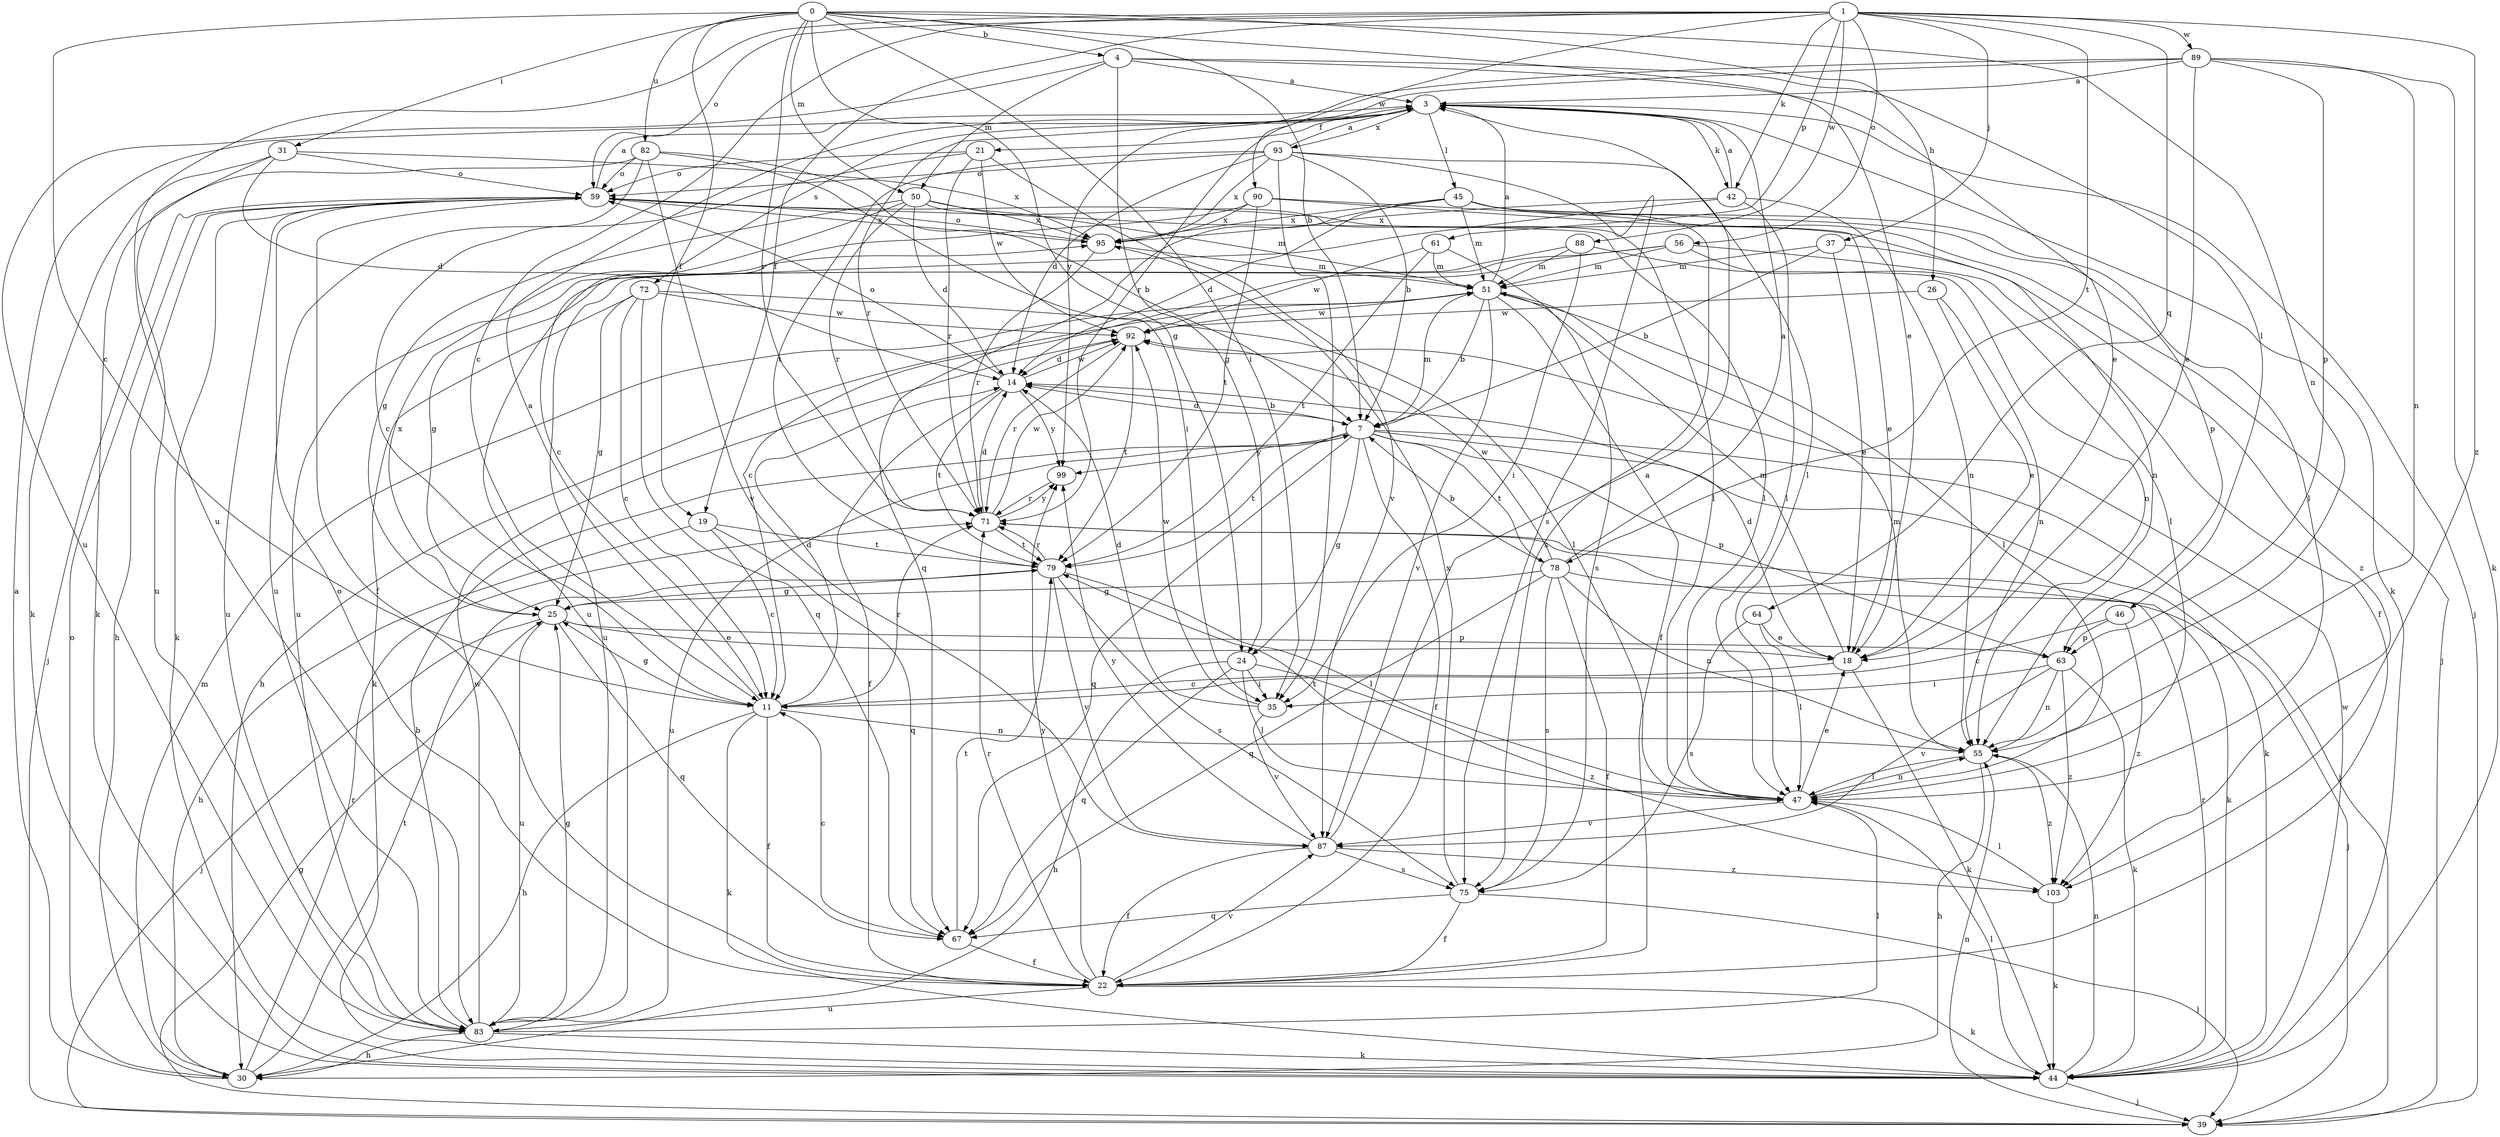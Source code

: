 strict digraph  {
0;
1;
3;
4;
7;
11;
14;
18;
19;
21;
22;
24;
25;
26;
30;
31;
35;
37;
39;
42;
44;
45;
46;
47;
50;
51;
55;
56;
59;
61;
63;
64;
67;
71;
72;
75;
78;
79;
82;
83;
87;
88;
89;
90;
92;
93;
95;
99;
103;
0 -> 4  [label=b];
0 -> 7  [label=b];
0 -> 11  [label=c];
0 -> 18  [label=e];
0 -> 19  [label=f];
0 -> 24  [label=g];
0 -> 26  [label=h];
0 -> 31  [label=i];
0 -> 35  [label=i];
0 -> 50  [label=m];
0 -> 55  [label=n];
0 -> 71  [label=r];
0 -> 82  [label=u];
1 -> 11  [label=c];
1 -> 19  [label=f];
1 -> 37  [label=j];
1 -> 42  [label=k];
1 -> 56  [label=o];
1 -> 59  [label=o];
1 -> 61  [label=p];
1 -> 64  [label=q];
1 -> 78  [label=t];
1 -> 83  [label=u];
1 -> 88  [label=w];
1 -> 89  [label=w];
1 -> 90  [label=w];
1 -> 103  [label=z];
3 -> 21  [label=f];
3 -> 39  [label=j];
3 -> 42  [label=k];
3 -> 44  [label=k];
3 -> 45  [label=l];
3 -> 71  [label=r];
3 -> 72  [label=s];
3 -> 93  [label=x];
4 -> 3  [label=a];
4 -> 18  [label=e];
4 -> 24  [label=g];
4 -> 46  [label=l];
4 -> 50  [label=m];
4 -> 83  [label=u];
7 -> 14  [label=d];
7 -> 22  [label=f];
7 -> 24  [label=g];
7 -> 39  [label=j];
7 -> 44  [label=k];
7 -> 51  [label=m];
7 -> 63  [label=p];
7 -> 67  [label=q];
7 -> 78  [label=t];
7 -> 79  [label=t];
7 -> 83  [label=u];
7 -> 99  [label=y];
11 -> 3  [label=a];
11 -> 14  [label=d];
11 -> 22  [label=f];
11 -> 25  [label=g];
11 -> 30  [label=h];
11 -> 44  [label=k];
11 -> 55  [label=n];
11 -> 71  [label=r];
14 -> 7  [label=b];
14 -> 22  [label=f];
14 -> 59  [label=o];
14 -> 79  [label=t];
14 -> 92  [label=w];
14 -> 99  [label=y];
18 -> 11  [label=c];
18 -> 14  [label=d];
18 -> 44  [label=k];
18 -> 51  [label=m];
19 -> 11  [label=c];
19 -> 30  [label=h];
19 -> 67  [label=q];
19 -> 79  [label=t];
21 -> 59  [label=o];
21 -> 71  [label=r];
21 -> 83  [label=u];
21 -> 87  [label=v];
21 -> 92  [label=w];
22 -> 44  [label=k];
22 -> 59  [label=o];
22 -> 71  [label=r];
22 -> 83  [label=u];
22 -> 87  [label=v];
22 -> 99  [label=y];
24 -> 30  [label=h];
24 -> 35  [label=i];
24 -> 47  [label=l];
24 -> 67  [label=q];
24 -> 103  [label=z];
25 -> 18  [label=e];
25 -> 39  [label=j];
25 -> 63  [label=p];
25 -> 67  [label=q];
25 -> 83  [label=u];
25 -> 95  [label=x];
26 -> 18  [label=e];
26 -> 55  [label=n];
26 -> 92  [label=w];
30 -> 3  [label=a];
30 -> 51  [label=m];
30 -> 59  [label=o];
30 -> 71  [label=r];
30 -> 79  [label=t];
31 -> 14  [label=d];
31 -> 44  [label=k];
31 -> 59  [label=o];
31 -> 83  [label=u];
31 -> 95  [label=x];
35 -> 14  [label=d];
35 -> 87  [label=v];
35 -> 92  [label=w];
37 -> 7  [label=b];
37 -> 18  [label=e];
37 -> 51  [label=m];
37 -> 103  [label=z];
39 -> 25  [label=g];
39 -> 55  [label=n];
42 -> 3  [label=a];
42 -> 47  [label=l];
42 -> 55  [label=n];
42 -> 83  [label=u];
42 -> 95  [label=x];
44 -> 39  [label=j];
44 -> 47  [label=l];
44 -> 55  [label=n];
44 -> 71  [label=r];
44 -> 92  [label=w];
45 -> 14  [label=d];
45 -> 47  [label=l];
45 -> 51  [label=m];
45 -> 63  [label=p];
45 -> 67  [label=q];
45 -> 75  [label=s];
45 -> 95  [label=x];
46 -> 11  [label=c];
46 -> 63  [label=p];
46 -> 103  [label=z];
47 -> 18  [label=e];
47 -> 55  [label=n];
47 -> 79  [label=t];
47 -> 87  [label=v];
50 -> 11  [label=c];
50 -> 14  [label=d];
50 -> 25  [label=g];
50 -> 47  [label=l];
50 -> 51  [label=m];
50 -> 71  [label=r];
50 -> 95  [label=x];
51 -> 3  [label=a];
51 -> 7  [label=b];
51 -> 22  [label=f];
51 -> 30  [label=h];
51 -> 47  [label=l];
51 -> 87  [label=v];
51 -> 92  [label=w];
55 -> 30  [label=h];
55 -> 47  [label=l];
55 -> 51  [label=m];
55 -> 103  [label=z];
56 -> 11  [label=c];
56 -> 22  [label=f];
56 -> 47  [label=l];
56 -> 51  [label=m];
56 -> 83  [label=u];
59 -> 3  [label=a];
59 -> 22  [label=f];
59 -> 30  [label=h];
59 -> 39  [label=j];
59 -> 44  [label=k];
59 -> 47  [label=l];
59 -> 55  [label=n];
59 -> 83  [label=u];
59 -> 95  [label=x];
61 -> 51  [label=m];
61 -> 75  [label=s];
61 -> 79  [label=t];
61 -> 92  [label=w];
63 -> 35  [label=i];
63 -> 44  [label=k];
63 -> 55  [label=n];
63 -> 87  [label=v];
63 -> 103  [label=z];
64 -> 18  [label=e];
64 -> 47  [label=l];
64 -> 75  [label=s];
67 -> 11  [label=c];
67 -> 22  [label=f];
67 -> 79  [label=t];
71 -> 14  [label=d];
71 -> 44  [label=k];
71 -> 79  [label=t];
71 -> 92  [label=w];
71 -> 99  [label=y];
72 -> 11  [label=c];
72 -> 25  [label=g];
72 -> 44  [label=k];
72 -> 47  [label=l];
72 -> 67  [label=q];
72 -> 92  [label=w];
75 -> 22  [label=f];
75 -> 39  [label=j];
75 -> 67  [label=q];
75 -> 95  [label=x];
78 -> 3  [label=a];
78 -> 7  [label=b];
78 -> 22  [label=f];
78 -> 25  [label=g];
78 -> 39  [label=j];
78 -> 55  [label=n];
78 -> 67  [label=q];
78 -> 75  [label=s];
78 -> 92  [label=w];
79 -> 25  [label=g];
79 -> 47  [label=l];
79 -> 71  [label=r];
79 -> 75  [label=s];
79 -> 87  [label=v];
82 -> 7  [label=b];
82 -> 11  [label=c];
82 -> 35  [label=i];
82 -> 44  [label=k];
82 -> 59  [label=o];
82 -> 87  [label=v];
83 -> 7  [label=b];
83 -> 25  [label=g];
83 -> 30  [label=h];
83 -> 44  [label=k];
83 -> 47  [label=l];
83 -> 92  [label=w];
87 -> 3  [label=a];
87 -> 22  [label=f];
87 -> 75  [label=s];
87 -> 99  [label=y];
87 -> 103  [label=z];
88 -> 25  [label=g];
88 -> 35  [label=i];
88 -> 51  [label=m];
88 -> 55  [label=n];
89 -> 3  [label=a];
89 -> 18  [label=e];
89 -> 44  [label=k];
89 -> 55  [label=n];
89 -> 63  [label=p];
89 -> 71  [label=r];
89 -> 99  [label=y];
90 -> 18  [label=e];
90 -> 39  [label=j];
90 -> 79  [label=t];
90 -> 83  [label=u];
90 -> 95  [label=x];
92 -> 14  [label=d];
92 -> 71  [label=r];
92 -> 79  [label=t];
93 -> 3  [label=a];
93 -> 7  [label=b];
93 -> 14  [label=d];
93 -> 35  [label=i];
93 -> 47  [label=l];
93 -> 59  [label=o];
93 -> 75  [label=s];
93 -> 79  [label=t];
93 -> 95  [label=x];
95 -> 51  [label=m];
95 -> 59  [label=o];
95 -> 71  [label=r];
99 -> 71  [label=r];
103 -> 44  [label=k];
103 -> 47  [label=l];
}
